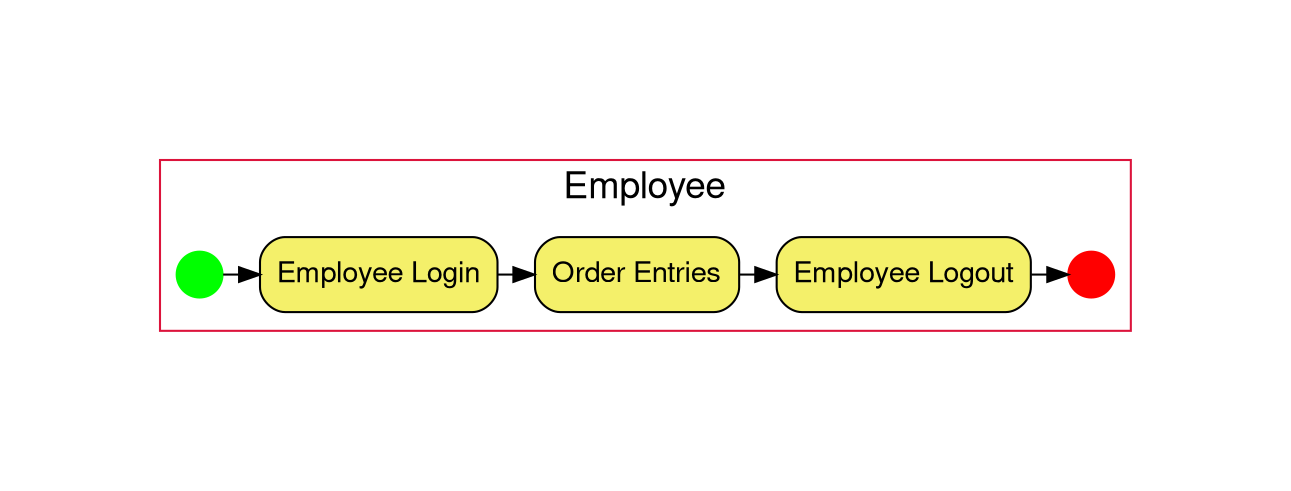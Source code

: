 digraph G { 
  graph [compound = true, ranksep = .5,color = crimson, bgcolor = white, fontname="Helvetica,Arial,sans-serif", fontsize = 18, labeljust = c, labelloc = t, margin = .9, nodesep = .5, rankdir = LR, ranksep = .25, splines = true];
  node [fontname="Helvetica,Arial,sans-serif", shape="Mrecord", fillcolor="#F4F06A", fontcolor=black, style=filled];
	edge [fontname="Helvetica,Arial,sans-serif"];
	subgraph cluster_0 {  
        label = "Employee"; 
        startEmployee [shape=circle, label="", color = green, width = 0.3, fillcolor=green, style=filled];
        endEmployee [shape=circle, label="", color = red, width = 0.3, fillcolor=red, style=filled];
        "Employee Login"; 
        "Order Entries"; 
        "Employee Logout"; 
    }
    startEmployee -> "Employee Login" -> "Order Entries" -> "Employee Logout" -> endEmployee;
}
